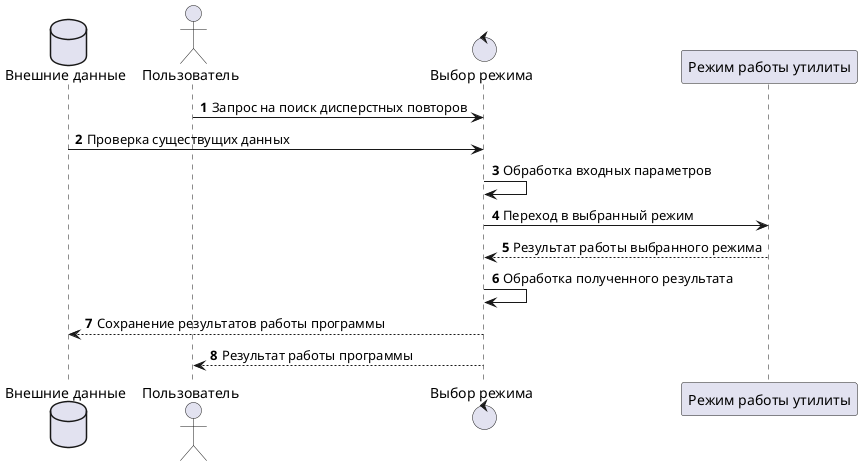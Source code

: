 @startuml

database "Внешние данные" as data
actor Пользователь as user
control "Выбор режима" as router
participant "Режим работы утилиты" as calc

autonumber
user -> router: Запрос на поиск дисперстных повторов
data -> router: Проверка существущих данных
router -> router: Обработка входных параметров
router -> calc: Переход в выбранный режим
calc --> router: Результат работы выбранного режима
router -> router: Обработка полученного результата
router --> data: Сохранение результатов работы программы
router --> user: Результат работы программы

@enduml